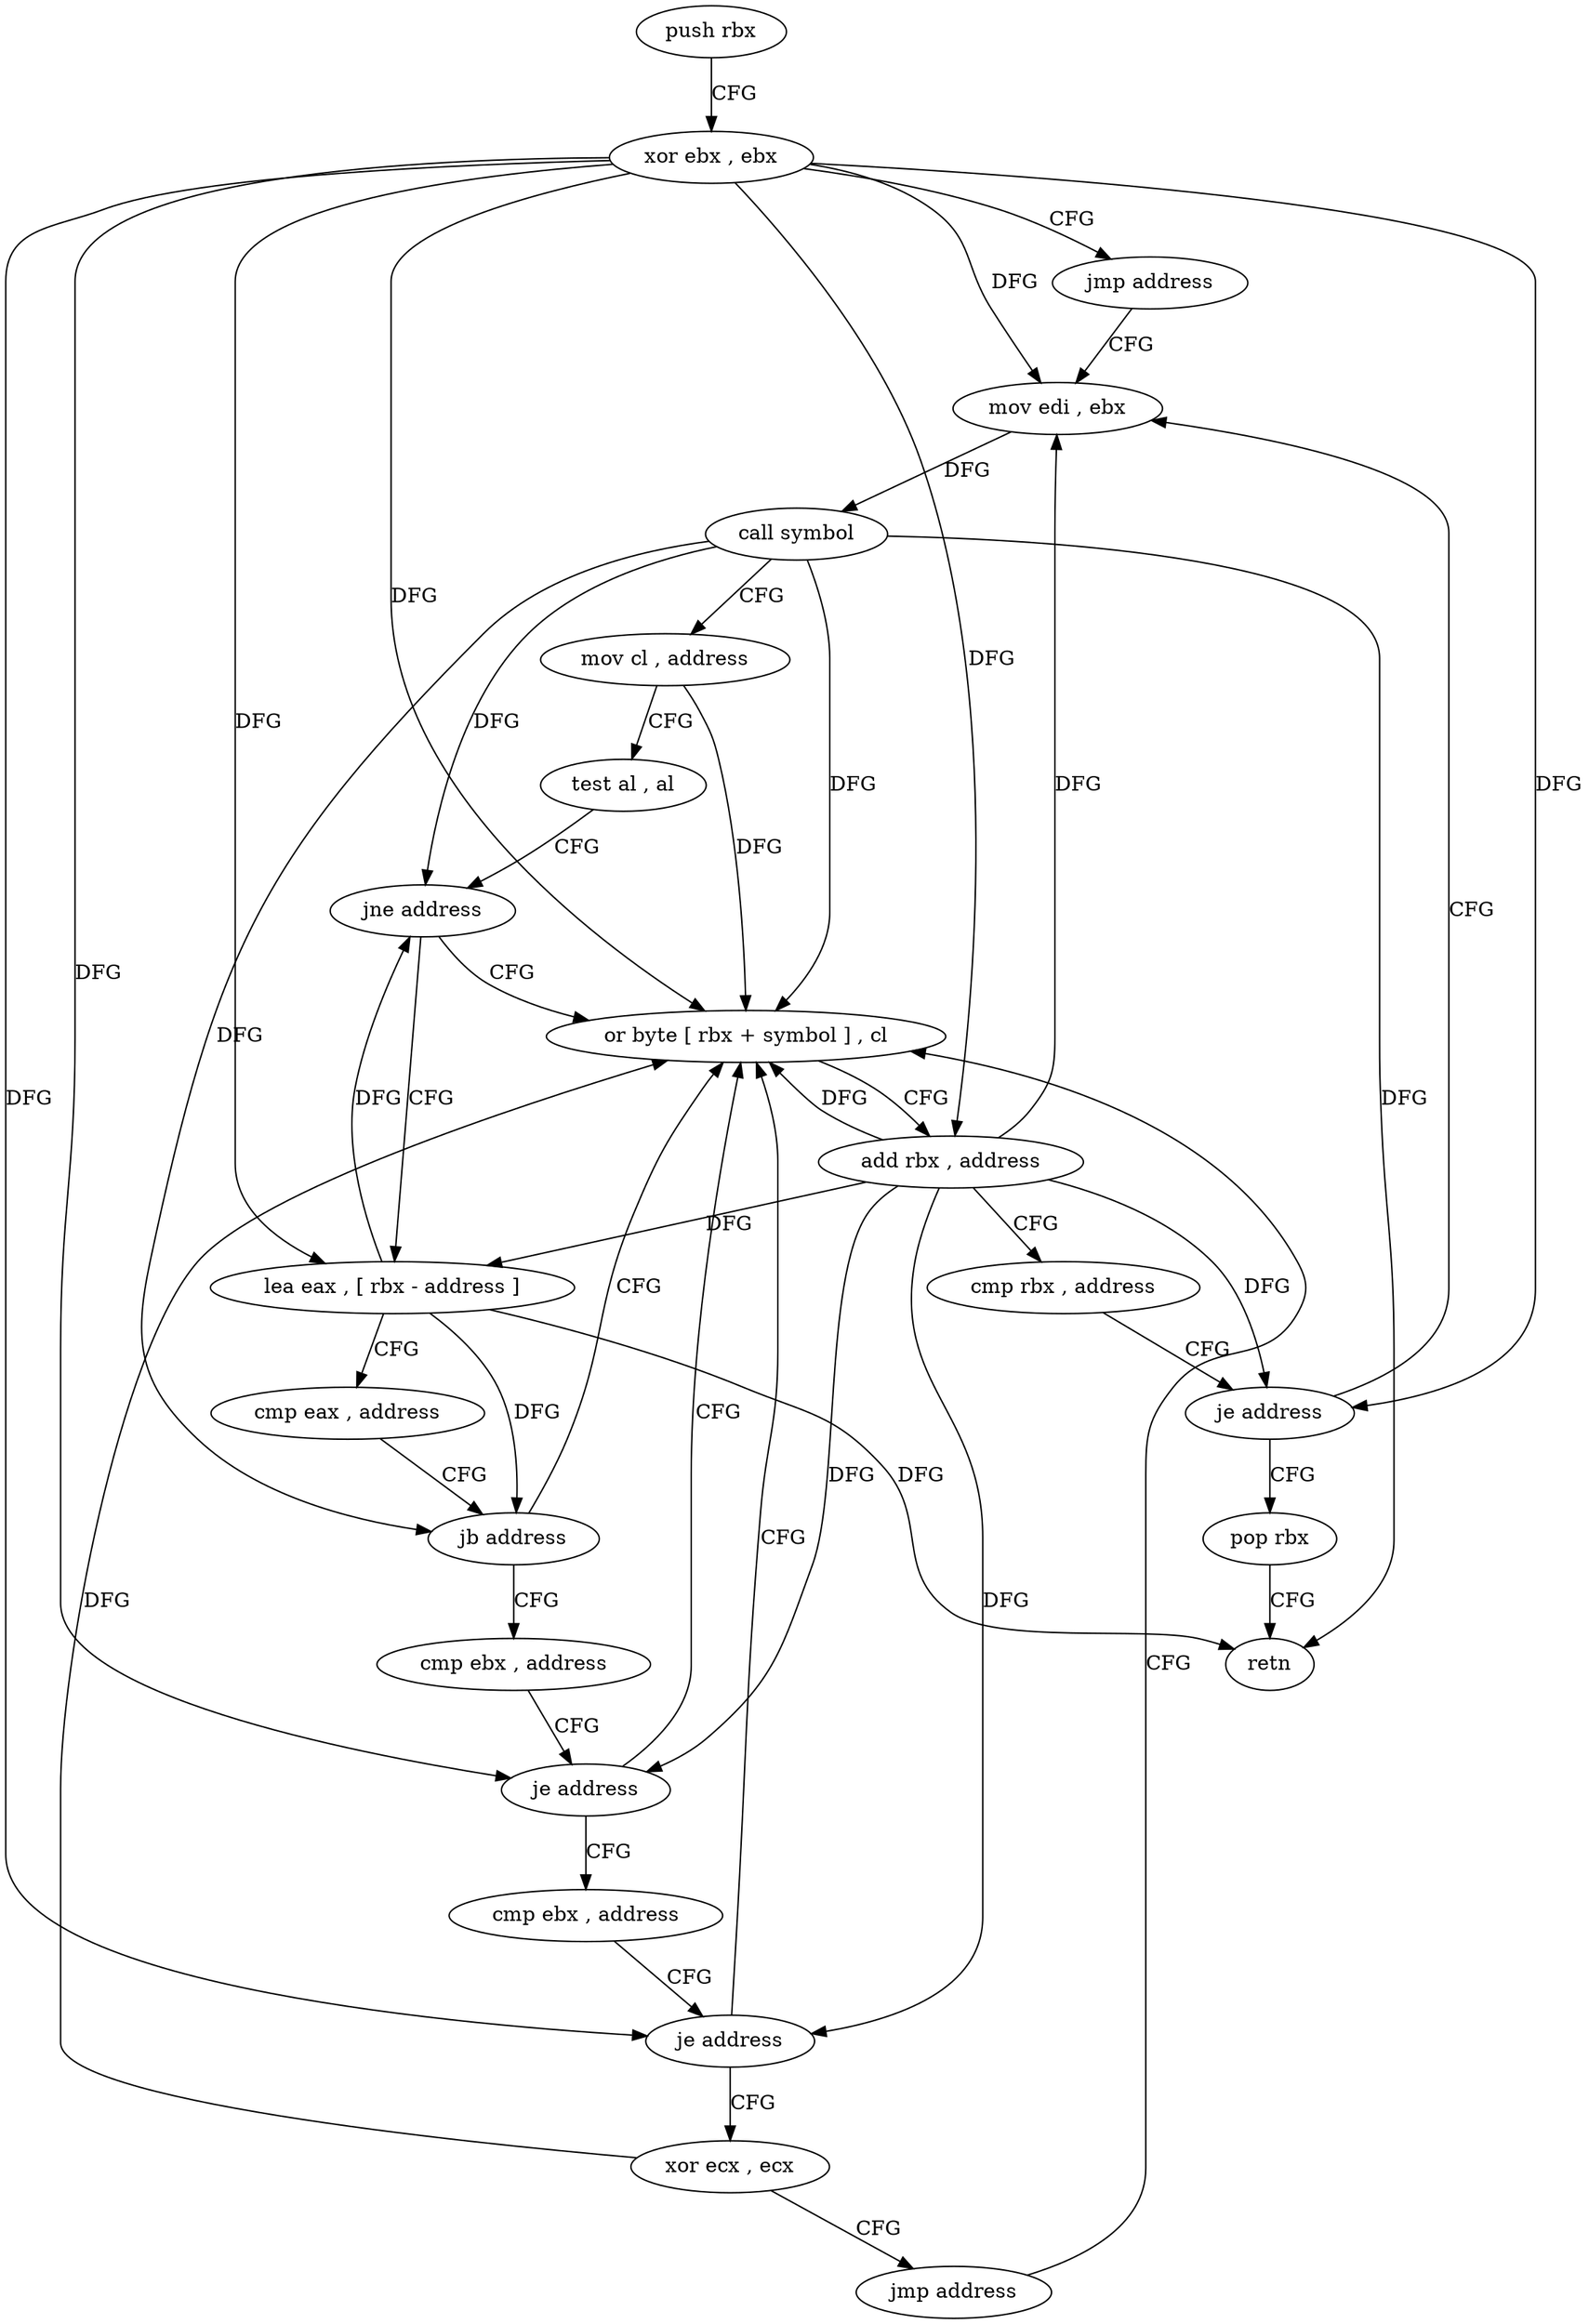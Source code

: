 digraph "func" {
"4211472" [label = "push rbx" ]
"4211473" [label = "xor ebx , ebx" ]
"4211475" [label = "jmp address" ]
"4211507" [label = "mov edi , ebx" ]
"4211509" [label = "call symbol" ]
"4211514" [label = "mov cl , address" ]
"4211516" [label = "test al , al" ]
"4211518" [label = "jne address" ]
"4211488" [label = "or byte [ rbx + symbol ] , cl" ]
"4211520" [label = "lea eax , [ rbx - address ]" ]
"4211494" [label = "add rbx , address" ]
"4211498" [label = "cmp rbx , address" ]
"4211505" [label = "je address" ]
"4211542" [label = "pop rbx" ]
"4211523" [label = "cmp eax , address" ]
"4211526" [label = "jb address" ]
"4211528" [label = "cmp ebx , address" ]
"4211543" [label = "retn" ]
"4211531" [label = "je address" ]
"4211533" [label = "cmp ebx , address" ]
"4211536" [label = "je address" ]
"4211538" [label = "xor ecx , ecx" ]
"4211540" [label = "jmp address" ]
"4211472" -> "4211473" [ label = "CFG" ]
"4211473" -> "4211475" [ label = "CFG" ]
"4211473" -> "4211507" [ label = "DFG" ]
"4211473" -> "4211488" [ label = "DFG" ]
"4211473" -> "4211494" [ label = "DFG" ]
"4211473" -> "4211505" [ label = "DFG" ]
"4211473" -> "4211520" [ label = "DFG" ]
"4211473" -> "4211531" [ label = "DFG" ]
"4211473" -> "4211536" [ label = "DFG" ]
"4211475" -> "4211507" [ label = "CFG" ]
"4211507" -> "4211509" [ label = "DFG" ]
"4211509" -> "4211514" [ label = "CFG" ]
"4211509" -> "4211518" [ label = "DFG" ]
"4211509" -> "4211526" [ label = "DFG" ]
"4211509" -> "4211543" [ label = "DFG" ]
"4211509" -> "4211488" [ label = "DFG" ]
"4211514" -> "4211516" [ label = "CFG" ]
"4211514" -> "4211488" [ label = "DFG" ]
"4211516" -> "4211518" [ label = "CFG" ]
"4211518" -> "4211488" [ label = "CFG" ]
"4211518" -> "4211520" [ label = "CFG" ]
"4211488" -> "4211494" [ label = "CFG" ]
"4211520" -> "4211523" [ label = "CFG" ]
"4211520" -> "4211518" [ label = "DFG" ]
"4211520" -> "4211526" [ label = "DFG" ]
"4211520" -> "4211543" [ label = "DFG" ]
"4211494" -> "4211498" [ label = "CFG" ]
"4211494" -> "4211507" [ label = "DFG" ]
"4211494" -> "4211488" [ label = "DFG" ]
"4211494" -> "4211505" [ label = "DFG" ]
"4211494" -> "4211520" [ label = "DFG" ]
"4211494" -> "4211531" [ label = "DFG" ]
"4211494" -> "4211536" [ label = "DFG" ]
"4211498" -> "4211505" [ label = "CFG" ]
"4211505" -> "4211542" [ label = "CFG" ]
"4211505" -> "4211507" [ label = "CFG" ]
"4211542" -> "4211543" [ label = "CFG" ]
"4211523" -> "4211526" [ label = "CFG" ]
"4211526" -> "4211488" [ label = "CFG" ]
"4211526" -> "4211528" [ label = "CFG" ]
"4211528" -> "4211531" [ label = "CFG" ]
"4211531" -> "4211488" [ label = "CFG" ]
"4211531" -> "4211533" [ label = "CFG" ]
"4211533" -> "4211536" [ label = "CFG" ]
"4211536" -> "4211488" [ label = "CFG" ]
"4211536" -> "4211538" [ label = "CFG" ]
"4211538" -> "4211540" [ label = "CFG" ]
"4211538" -> "4211488" [ label = "DFG" ]
"4211540" -> "4211488" [ label = "CFG" ]
}

